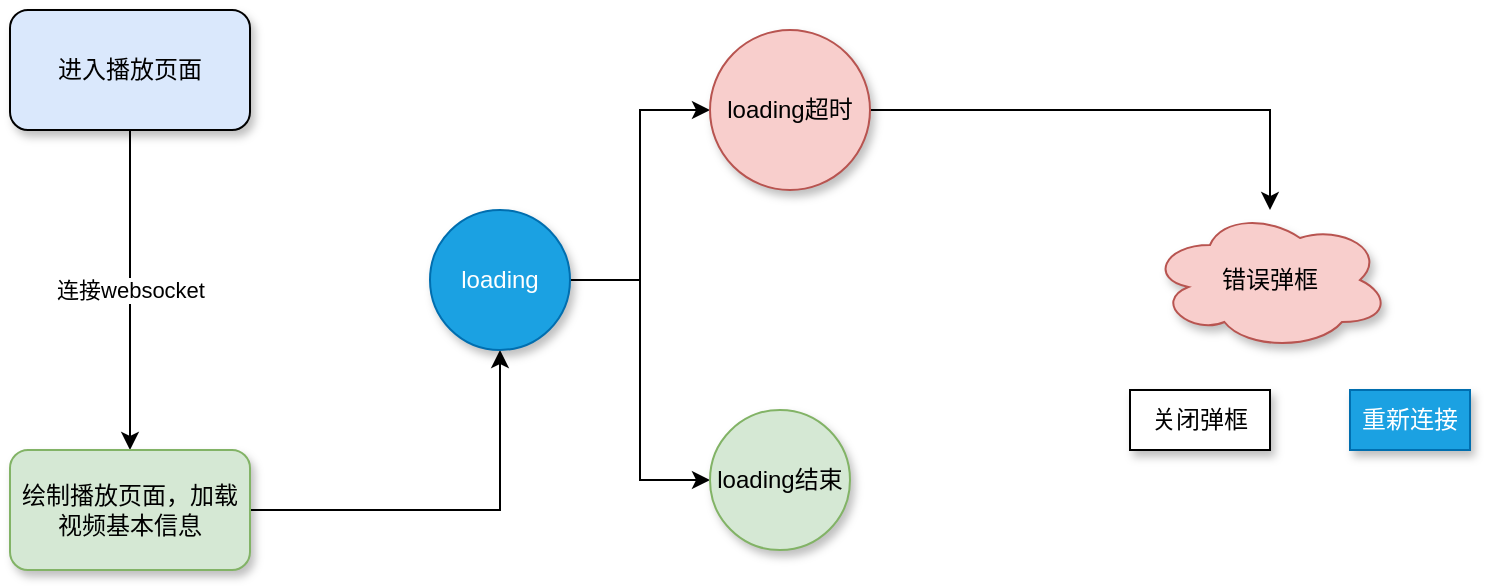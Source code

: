 <mxfile version="14.9.2" type="github">
  <diagram id="YweNbPD35obu_0gSzMOk" name="Page-1">
    <mxGraphModel dx="1186" dy="739" grid="1" gridSize="10" guides="1" tooltips="1" connect="1" arrows="1" fold="1" page="1" pageScale="1" pageWidth="827" pageHeight="1169" math="0" shadow="0">
      <root>
        <mxCell id="0" />
        <mxCell id="1" parent="0" />
        <mxCell id="5yhG5tYdyNDORZ4wB-IZ-8" value="连接websocket" style="edgeStyle=orthogonalEdgeStyle;rounded=0;orthogonalLoop=1;jettySize=auto;html=1;exitX=0.5;exitY=1;exitDx=0;exitDy=0;" edge="1" parent="1" source="5yhG5tYdyNDORZ4wB-IZ-2" target="5yhG5tYdyNDORZ4wB-IZ-3">
          <mxGeometry relative="1" as="geometry" />
        </mxCell>
        <mxCell id="5yhG5tYdyNDORZ4wB-IZ-2" value="进入播放页面" style="rounded=1;whiteSpace=wrap;html=1;fillColor=#dae8fc;shadow=1;sketch=0;glass=0;" vertex="1" parent="1">
          <mxGeometry x="80" y="40" width="120" height="60" as="geometry" />
        </mxCell>
        <mxCell id="5yhG5tYdyNDORZ4wB-IZ-9" style="edgeStyle=orthogonalEdgeStyle;rounded=0;orthogonalLoop=1;jettySize=auto;html=1;exitX=1;exitY=0.5;exitDx=0;exitDy=0;entryX=0.5;entryY=1;entryDx=0;entryDy=0;" edge="1" parent="1" source="5yhG5tYdyNDORZ4wB-IZ-3" target="5yhG5tYdyNDORZ4wB-IZ-5">
          <mxGeometry relative="1" as="geometry" />
        </mxCell>
        <mxCell id="5yhG5tYdyNDORZ4wB-IZ-3" value="&lt;span&gt;绘制播放页面，加载视频基本信息&lt;/span&gt;" style="rounded=1;whiteSpace=wrap;html=1;shadow=1;glass=0;sketch=0;strokeColor=#82b366;fillColor=#d5e8d4;" vertex="1" parent="1">
          <mxGeometry x="80" y="260" width="120" height="60" as="geometry" />
        </mxCell>
        <mxCell id="5yhG5tYdyNDORZ4wB-IZ-12" style="edgeStyle=orthogonalEdgeStyle;rounded=0;orthogonalLoop=1;jettySize=auto;html=1;exitX=1;exitY=0.5;exitDx=0;exitDy=0;entryX=0;entryY=0.5;entryDx=0;entryDy=0;" edge="1" parent="1" source="5yhG5tYdyNDORZ4wB-IZ-5" target="5yhG5tYdyNDORZ4wB-IZ-11">
          <mxGeometry relative="1" as="geometry" />
        </mxCell>
        <mxCell id="5yhG5tYdyNDORZ4wB-IZ-15" style="edgeStyle=orthogonalEdgeStyle;rounded=0;orthogonalLoop=1;jettySize=auto;html=1;exitX=1;exitY=0.5;exitDx=0;exitDy=0;entryX=0;entryY=0.5;entryDx=0;entryDy=0;" edge="1" parent="1" source="5yhG5tYdyNDORZ4wB-IZ-5" target="5yhG5tYdyNDORZ4wB-IZ-14">
          <mxGeometry relative="1" as="geometry" />
        </mxCell>
        <mxCell id="5yhG5tYdyNDORZ4wB-IZ-5" value="loading" style="ellipse;whiteSpace=wrap;html=1;aspect=fixed;shadow=1;glass=0;sketch=0;strokeColor=#006EAF;fillColor=#1ba1e2;fontColor=#ffffff;" vertex="1" parent="1">
          <mxGeometry x="290" y="140" width="70" height="70" as="geometry" />
        </mxCell>
        <mxCell id="5yhG5tYdyNDORZ4wB-IZ-13" style="edgeStyle=orthogonalEdgeStyle;rounded=0;orthogonalLoop=1;jettySize=auto;html=1;exitX=0.5;exitY=1;exitDx=0;exitDy=0;" edge="1" parent="1" source="5yhG5tYdyNDORZ4wB-IZ-11">
          <mxGeometry relative="1" as="geometry">
            <mxPoint x="465" y="300" as="targetPoint" />
          </mxGeometry>
        </mxCell>
        <mxCell id="5yhG5tYdyNDORZ4wB-IZ-11" value="loading结束" style="ellipse;whiteSpace=wrap;html=1;aspect=fixed;shadow=1;glass=0;sketch=0;strokeColor=#82b366;fillColor=#d5e8d4;" vertex="1" parent="1">
          <mxGeometry x="430" y="240" width="70" height="70" as="geometry" />
        </mxCell>
        <mxCell id="5yhG5tYdyNDORZ4wB-IZ-16" style="edgeStyle=orthogonalEdgeStyle;rounded=0;orthogonalLoop=1;jettySize=auto;html=1;exitX=1;exitY=0.5;exitDx=0;exitDy=0;" edge="1" parent="1" source="5yhG5tYdyNDORZ4wB-IZ-14" target="5yhG5tYdyNDORZ4wB-IZ-17">
          <mxGeometry relative="1" as="geometry">
            <mxPoint x="640" y="90" as="targetPoint" />
          </mxGeometry>
        </mxCell>
        <mxCell id="5yhG5tYdyNDORZ4wB-IZ-14" value="loading超时" style="ellipse;whiteSpace=wrap;html=1;aspect=fixed;shadow=1;glass=0;sketch=0;strokeColor=#b85450;fillColor=#f8cecc;" vertex="1" parent="1">
          <mxGeometry x="430" y="50" width="80" height="80" as="geometry" />
        </mxCell>
        <mxCell id="5yhG5tYdyNDORZ4wB-IZ-17" value="错误弹框" style="ellipse;shape=cloud;whiteSpace=wrap;html=1;shadow=1;glass=0;sketch=0;strokeColor=#b85450;fillColor=#f8cecc;" vertex="1" parent="1">
          <mxGeometry x="650" y="140" width="120" height="70" as="geometry" />
        </mxCell>
        <mxCell id="5yhG5tYdyNDORZ4wB-IZ-20" value="重新连接" style="rounded=0;whiteSpace=wrap;html=1;shadow=1;glass=0;sketch=0;strokeColor=#006EAF;fillColor=#1ba1e2;fontColor=#ffffff;" vertex="1" parent="1">
          <mxGeometry x="750" y="230" width="60" height="30" as="geometry" />
        </mxCell>
        <mxCell id="5yhG5tYdyNDORZ4wB-IZ-21" value="关闭弹框" style="rounded=0;whiteSpace=wrap;html=1;shadow=1;glass=0;sketch=0;strokeColor=#000000;gradientColor=none;" vertex="1" parent="1">
          <mxGeometry x="640" y="230" width="70" height="30" as="geometry" />
        </mxCell>
      </root>
    </mxGraphModel>
  </diagram>
</mxfile>
